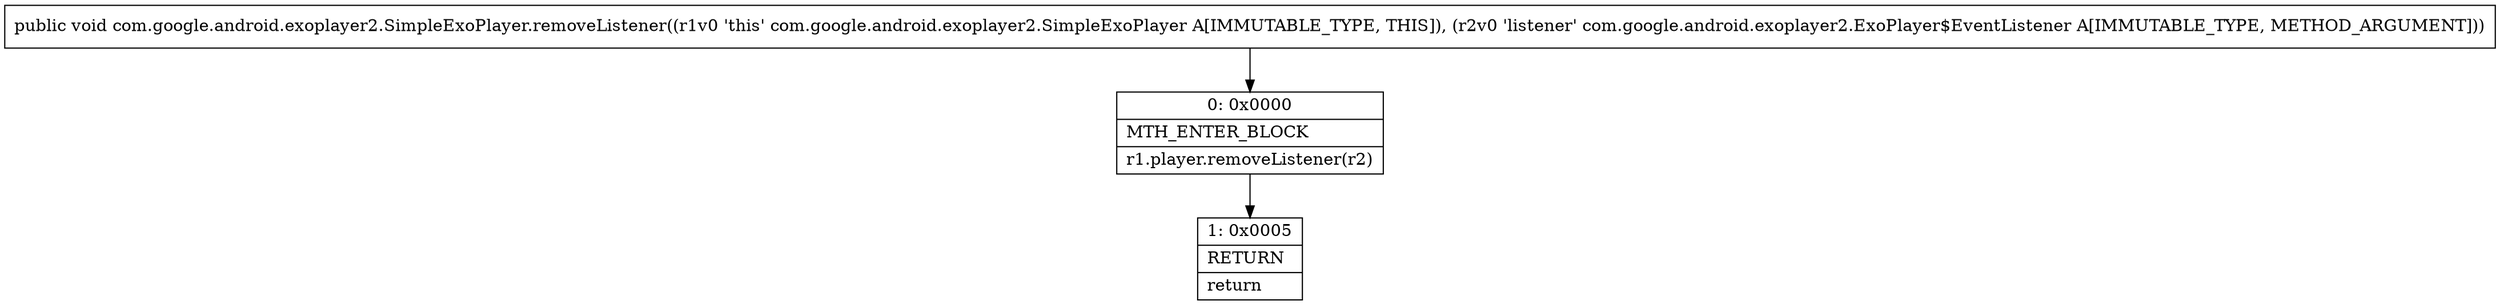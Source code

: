 digraph "CFG forcom.google.android.exoplayer2.SimpleExoPlayer.removeListener(Lcom\/google\/android\/exoplayer2\/ExoPlayer$EventListener;)V" {
Node_0 [shape=record,label="{0\:\ 0x0000|MTH_ENTER_BLOCK\l|r1.player.removeListener(r2)\l}"];
Node_1 [shape=record,label="{1\:\ 0x0005|RETURN\l|return\l}"];
MethodNode[shape=record,label="{public void com.google.android.exoplayer2.SimpleExoPlayer.removeListener((r1v0 'this' com.google.android.exoplayer2.SimpleExoPlayer A[IMMUTABLE_TYPE, THIS]), (r2v0 'listener' com.google.android.exoplayer2.ExoPlayer$EventListener A[IMMUTABLE_TYPE, METHOD_ARGUMENT])) }"];
MethodNode -> Node_0;
Node_0 -> Node_1;
}

